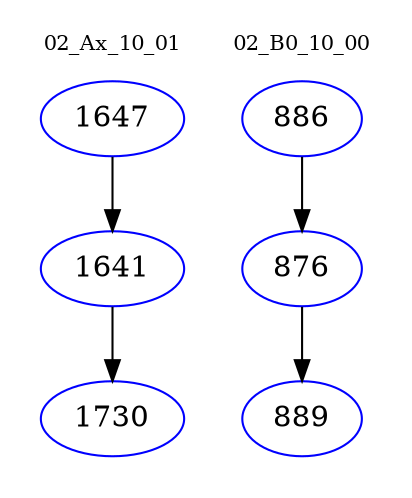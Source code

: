 digraph{
subgraph cluster_0 {
color = white
label = "02_Ax_10_01";
fontsize=10;
T0_1647 [label="1647", color="blue"]
T0_1647 -> T0_1641 [color="black"]
T0_1641 [label="1641", color="blue"]
T0_1641 -> T0_1730 [color="black"]
T0_1730 [label="1730", color="blue"]
}
subgraph cluster_1 {
color = white
label = "02_B0_10_00";
fontsize=10;
T1_886 [label="886", color="blue"]
T1_886 -> T1_876 [color="black"]
T1_876 [label="876", color="blue"]
T1_876 -> T1_889 [color="black"]
T1_889 [label="889", color="blue"]
}
}
